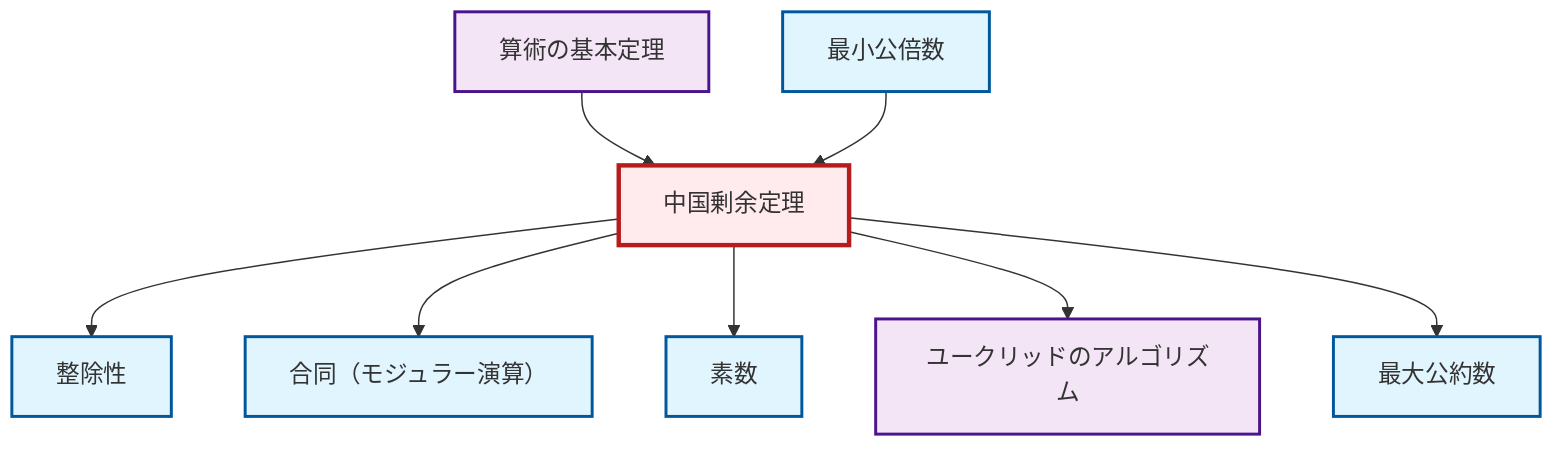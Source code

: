 graph TD
    classDef definition fill:#e1f5fe,stroke:#01579b,stroke-width:2px
    classDef theorem fill:#f3e5f5,stroke:#4a148c,stroke-width:2px
    classDef axiom fill:#fff3e0,stroke:#e65100,stroke-width:2px
    classDef example fill:#e8f5e9,stroke:#1b5e20,stroke-width:2px
    classDef current fill:#ffebee,stroke:#b71c1c,stroke-width:3px
    def-gcd["最大公約数"]:::definition
    thm-fundamental-arithmetic["算術の基本定理"]:::theorem
    def-prime["素数"]:::definition
    thm-chinese-remainder["中国剰余定理"]:::theorem
    def-lcm["最小公倍数"]:::definition
    def-congruence["合同（モジュラー演算）"]:::definition
    thm-euclidean-algorithm["ユークリッドのアルゴリズム"]:::theorem
    def-divisibility["整除性"]:::definition
    thm-chinese-remainder --> def-divisibility
    thm-fundamental-arithmetic --> thm-chinese-remainder
    def-lcm --> thm-chinese-remainder
    thm-chinese-remainder --> def-congruence
    thm-chinese-remainder --> def-prime
    thm-chinese-remainder --> thm-euclidean-algorithm
    thm-chinese-remainder --> def-gcd
    class thm-chinese-remainder current